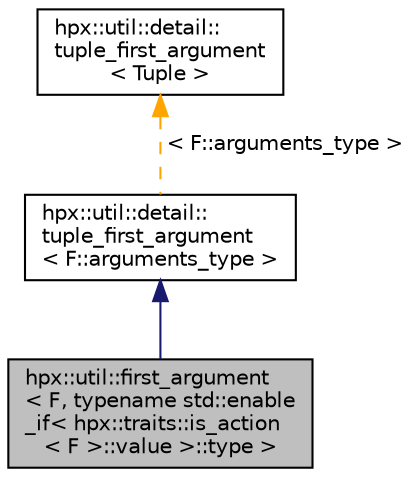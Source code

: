 digraph "hpx::util::first_argument&lt; F, typename std::enable_if&lt; hpx::traits::is_action&lt; F &gt;::value &gt;::type &gt;"
{
  edge [fontname="Helvetica",fontsize="10",labelfontname="Helvetica",labelfontsize="10"];
  node [fontname="Helvetica",fontsize="10",shape=record];
  Node0 [label="hpx::util::first_argument\l\< F, typename std::enable\l_if\< hpx::traits::is_action\l\< F \>::value \>::type \>",height=0.2,width=0.4,color="black", fillcolor="grey75", style="filled", fontcolor="black"];
  Node1 -> Node0 [dir="back",color="midnightblue",fontsize="10",style="solid",fontname="Helvetica"];
  Node1 [label="hpx::util::detail::\ltuple_first_argument\l\< F::arguments_type \>",height=0.2,width=0.4,color="black", fillcolor="white", style="filled",URL="$de/d55/structhpx_1_1util_1_1detail_1_1tuple__first__argument.html"];
  Node2 -> Node1 [dir="back",color="orange",fontsize="10",style="dashed",label=" \< F::arguments_type \>" ,fontname="Helvetica"];
  Node2 [label="hpx::util::detail::\ltuple_first_argument\l\< Tuple \>",height=0.2,width=0.4,color="black", fillcolor="white", style="filled",URL="$de/d55/structhpx_1_1util_1_1detail_1_1tuple__first__argument.html"];
}
